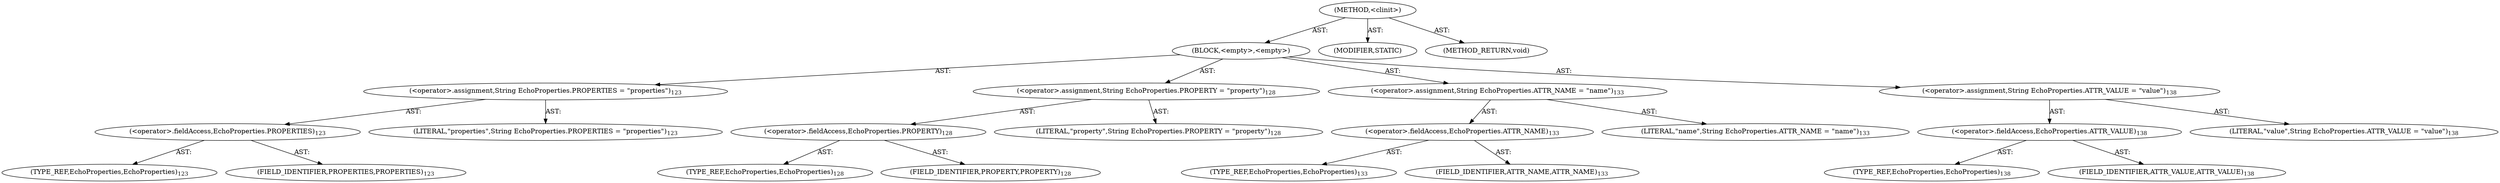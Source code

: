 digraph "&lt;clinit&gt;" {  
"111669149710" [label = <(METHOD,&lt;clinit&gt;)> ]
"25769803855" [label = <(BLOCK,&lt;empty&gt;,&lt;empty&gt;)> ]
"30064771321" [label = <(&lt;operator&gt;.assignment,String EchoProperties.PROPERTIES = &quot;properties&quot;)<SUB>123</SUB>> ]
"30064771322" [label = <(&lt;operator&gt;.fieldAccess,EchoProperties.PROPERTIES)<SUB>123</SUB>> ]
"180388626438" [label = <(TYPE_REF,EchoProperties,EchoProperties)<SUB>123</SUB>> ]
"55834574899" [label = <(FIELD_IDENTIFIER,PROPERTIES,PROPERTIES)<SUB>123</SUB>> ]
"90194313248" [label = <(LITERAL,&quot;properties&quot;,String EchoProperties.PROPERTIES = &quot;properties&quot;)<SUB>123</SUB>> ]
"30064771323" [label = <(&lt;operator&gt;.assignment,String EchoProperties.PROPERTY = &quot;property&quot;)<SUB>128</SUB>> ]
"30064771324" [label = <(&lt;operator&gt;.fieldAccess,EchoProperties.PROPERTY)<SUB>128</SUB>> ]
"180388626439" [label = <(TYPE_REF,EchoProperties,EchoProperties)<SUB>128</SUB>> ]
"55834574900" [label = <(FIELD_IDENTIFIER,PROPERTY,PROPERTY)<SUB>128</SUB>> ]
"90194313249" [label = <(LITERAL,&quot;property&quot;,String EchoProperties.PROPERTY = &quot;property&quot;)<SUB>128</SUB>> ]
"30064771325" [label = <(&lt;operator&gt;.assignment,String EchoProperties.ATTR_NAME = &quot;name&quot;)<SUB>133</SUB>> ]
"30064771326" [label = <(&lt;operator&gt;.fieldAccess,EchoProperties.ATTR_NAME)<SUB>133</SUB>> ]
"180388626440" [label = <(TYPE_REF,EchoProperties,EchoProperties)<SUB>133</SUB>> ]
"55834574901" [label = <(FIELD_IDENTIFIER,ATTR_NAME,ATTR_NAME)<SUB>133</SUB>> ]
"90194313250" [label = <(LITERAL,&quot;name&quot;,String EchoProperties.ATTR_NAME = &quot;name&quot;)<SUB>133</SUB>> ]
"30064771327" [label = <(&lt;operator&gt;.assignment,String EchoProperties.ATTR_VALUE = &quot;value&quot;)<SUB>138</SUB>> ]
"30064771328" [label = <(&lt;operator&gt;.fieldAccess,EchoProperties.ATTR_VALUE)<SUB>138</SUB>> ]
"180388626441" [label = <(TYPE_REF,EchoProperties,EchoProperties)<SUB>138</SUB>> ]
"55834574902" [label = <(FIELD_IDENTIFIER,ATTR_VALUE,ATTR_VALUE)<SUB>138</SUB>> ]
"90194313251" [label = <(LITERAL,&quot;value&quot;,String EchoProperties.ATTR_VALUE = &quot;value&quot;)<SUB>138</SUB>> ]
"133143986219" [label = <(MODIFIER,STATIC)> ]
"128849018894" [label = <(METHOD_RETURN,void)> ]
  "111669149710" -> "25769803855"  [ label = "AST: "] 
  "111669149710" -> "133143986219"  [ label = "AST: "] 
  "111669149710" -> "128849018894"  [ label = "AST: "] 
  "25769803855" -> "30064771321"  [ label = "AST: "] 
  "25769803855" -> "30064771323"  [ label = "AST: "] 
  "25769803855" -> "30064771325"  [ label = "AST: "] 
  "25769803855" -> "30064771327"  [ label = "AST: "] 
  "30064771321" -> "30064771322"  [ label = "AST: "] 
  "30064771321" -> "90194313248"  [ label = "AST: "] 
  "30064771322" -> "180388626438"  [ label = "AST: "] 
  "30064771322" -> "55834574899"  [ label = "AST: "] 
  "30064771323" -> "30064771324"  [ label = "AST: "] 
  "30064771323" -> "90194313249"  [ label = "AST: "] 
  "30064771324" -> "180388626439"  [ label = "AST: "] 
  "30064771324" -> "55834574900"  [ label = "AST: "] 
  "30064771325" -> "30064771326"  [ label = "AST: "] 
  "30064771325" -> "90194313250"  [ label = "AST: "] 
  "30064771326" -> "180388626440"  [ label = "AST: "] 
  "30064771326" -> "55834574901"  [ label = "AST: "] 
  "30064771327" -> "30064771328"  [ label = "AST: "] 
  "30064771327" -> "90194313251"  [ label = "AST: "] 
  "30064771328" -> "180388626441"  [ label = "AST: "] 
  "30064771328" -> "55834574902"  [ label = "AST: "] 
}
